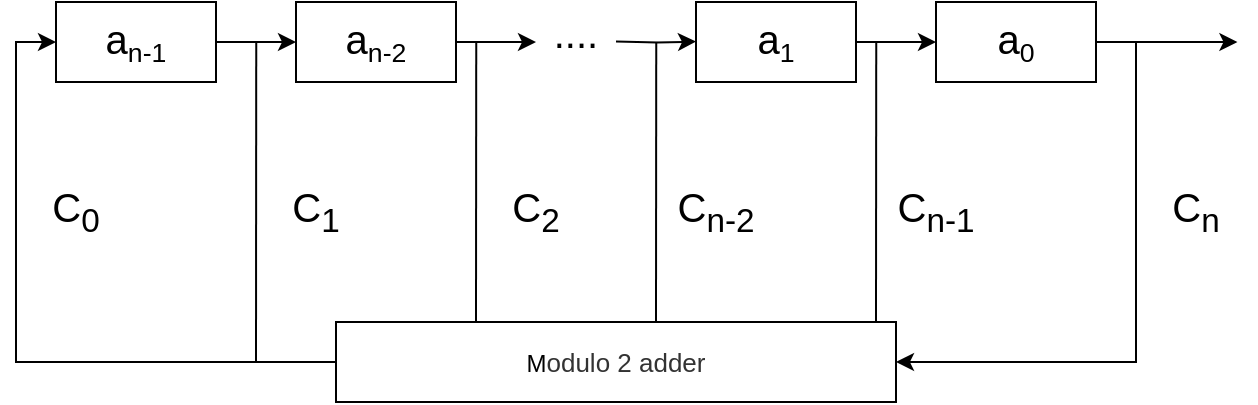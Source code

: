 <mxfile version="15.9.4" type="github">
  <diagram id="6TDEgZH6Zd8JmU5gfN_0" name="Page-1">
    <mxGraphModel dx="745" dy="967" grid="1" gridSize="10" guides="1" tooltips="1" connect="1" arrows="1" fold="1" page="1" pageScale="1" pageWidth="827" pageHeight="1169" math="0" shadow="0">
      <root>
        <mxCell id="0" />
        <mxCell id="1" parent="0" />
        <mxCell id="B0Yb1DbKpHn7RxCbsCc9-19" style="edgeStyle=orthogonalEdgeStyle;rounded=0;orthogonalLoop=1;jettySize=auto;html=1;fontSize=20;entryX=1;entryY=0.5;entryDx=0;entryDy=0;" edge="1" parent="1" source="B0Yb1DbKpHn7RxCbsCc9-2" target="B0Yb1DbKpHn7RxCbsCc9-20">
          <mxGeometry relative="1" as="geometry">
            <mxPoint x="620" y="500" as="targetPoint" />
            <Array as="points">
              <mxPoint x="600" y="340" />
              <mxPoint x="600" y="500" />
            </Array>
          </mxGeometry>
        </mxCell>
        <mxCell id="B0Yb1DbKpHn7RxCbsCc9-2" value="&lt;font style=&quot;font-size: 20px&quot;&gt;a&lt;/font&gt;&lt;font size=&quot;3&quot;&gt;&lt;sub&gt;0&lt;/sub&gt;&lt;/font&gt;" style="rounded=0;whiteSpace=wrap;html=1;" vertex="1" parent="1">
          <mxGeometry x="500" y="320" width="80" height="40" as="geometry" />
        </mxCell>
        <mxCell id="B0Yb1DbKpHn7RxCbsCc9-18" style="edgeStyle=orthogonalEdgeStyle;rounded=0;orthogonalLoop=1;jettySize=auto;html=1;entryX=0;entryY=0.5;entryDx=0;entryDy=0;fontSize=20;" edge="1" parent="1" source="B0Yb1DbKpHn7RxCbsCc9-8" target="B0Yb1DbKpHn7RxCbsCc9-2">
          <mxGeometry relative="1" as="geometry" />
        </mxCell>
        <mxCell id="B0Yb1DbKpHn7RxCbsCc9-8" value="&lt;font style=&quot;font-size: 20px&quot;&gt;a&lt;/font&gt;&lt;font size=&quot;3&quot;&gt;&lt;sub&gt;1&lt;/sub&gt;&lt;/font&gt;" style="rounded=0;whiteSpace=wrap;html=1;" vertex="1" parent="1">
          <mxGeometry x="380" y="320" width="80" height="40" as="geometry" />
        </mxCell>
        <mxCell id="B0Yb1DbKpHn7RxCbsCc9-17" style="edgeStyle=orthogonalEdgeStyle;rounded=0;orthogonalLoop=1;jettySize=auto;html=1;entryX=0;entryY=0.5;entryDx=0;entryDy=0;fontSize=20;" edge="1" parent="1" source="B0Yb1DbKpHn7RxCbsCc9-11" target="B0Yb1DbKpHn7RxCbsCc9-16">
          <mxGeometry relative="1" as="geometry" />
        </mxCell>
        <mxCell id="B0Yb1DbKpHn7RxCbsCc9-11" value="&lt;font style=&quot;font-size: 20px&quot;&gt;a&lt;/font&gt;&lt;font size=&quot;3&quot;&gt;&lt;sub&gt;n-1&lt;/sub&gt;&lt;/font&gt;" style="rounded=0;whiteSpace=wrap;html=1;" vertex="1" parent="1">
          <mxGeometry x="60" y="320" width="80" height="40" as="geometry" />
        </mxCell>
        <mxCell id="B0Yb1DbKpHn7RxCbsCc9-27" style="edgeStyle=orthogonalEdgeStyle;rounded=0;orthogonalLoop=1;jettySize=auto;html=1;fontSize=20;" edge="1" parent="1" source="B0Yb1DbKpHn7RxCbsCc9-16">
          <mxGeometry relative="1" as="geometry">
            <mxPoint x="300" y="340" as="targetPoint" />
          </mxGeometry>
        </mxCell>
        <mxCell id="B0Yb1DbKpHn7RxCbsCc9-16" value="&lt;font style=&quot;font-size: 20px&quot;&gt;a&lt;/font&gt;&lt;font size=&quot;3&quot;&gt;&lt;sub&gt;n-2&lt;/sub&gt;&lt;/font&gt;" style="rounded=0;whiteSpace=wrap;html=1;" vertex="1" parent="1">
          <mxGeometry x="180" y="320" width="80" height="40" as="geometry" />
        </mxCell>
        <mxCell id="B0Yb1DbKpHn7RxCbsCc9-21" style="edgeStyle=orthogonalEdgeStyle;rounded=0;orthogonalLoop=1;jettySize=auto;html=1;fontSize=20;entryX=0;entryY=0.5;entryDx=0;entryDy=0;" edge="1" parent="1" source="B0Yb1DbKpHn7RxCbsCc9-20" target="B0Yb1DbKpHn7RxCbsCc9-11">
          <mxGeometry relative="1" as="geometry">
            <mxPoint x="40" y="340" as="targetPoint" />
            <Array as="points">
              <mxPoint x="40" y="500" />
              <mxPoint x="40" y="340" />
            </Array>
          </mxGeometry>
        </mxCell>
        <mxCell id="B0Yb1DbKpHn7RxCbsCc9-20" value="&lt;span class=&quot;op_dict_text2&quot; style=&quot;float: left ; margin: 0px ; padding: 0px ; max-height: 60px ; overflow: hidden ; word-break: normal&quot;&gt;M&lt;a target=&quot;_blank&quot; href=&quot;http://www.baidu.com/link?url=7W8i1-Cz8W26zt4Qq9AyJISh-8PAU03k23rz2J2SI-WVyf8qZdsGWDhhY0k9yiNymMxolG5AYlm0-n-qb07FDMEwAaEWQh_nmJZd-ZsezIisiKixOiwvK3FIU5g7lgTh&quot; style=&quot;color: rgb(51 , 51 , 51) ; text-decoration: none ; font-size: 13px&quot;&gt;odulo 2 adder&lt;/a&gt;&lt;/span&gt;" style="rounded=0;whiteSpace=wrap;html=1;" vertex="1" parent="1">
          <mxGeometry x="200" y="480" width="280" height="40" as="geometry" />
        </mxCell>
        <mxCell id="B0Yb1DbKpHn7RxCbsCc9-26" value="" style="endArrow=none;html=1;rounded=0;fontSize=20;" edge="1" parent="1">
          <mxGeometry width="50" height="50" relative="1" as="geometry">
            <mxPoint x="160" y="500" as="sourcePoint" />
            <mxPoint x="160.12" y="340" as="targetPoint" />
          </mxGeometry>
        </mxCell>
        <mxCell id="B0Yb1DbKpHn7RxCbsCc9-30" value="...." style="text;html=1;strokeColor=none;fillColor=none;align=center;verticalAlign=middle;whiteSpace=wrap;rounded=0;fontSize=20;" vertex="1" parent="1">
          <mxGeometry x="290" y="320" width="60" height="30" as="geometry" />
        </mxCell>
        <mxCell id="B0Yb1DbKpHn7RxCbsCc9-31" style="edgeStyle=orthogonalEdgeStyle;rounded=0;orthogonalLoop=1;jettySize=auto;html=1;fontSize=20;" edge="1" parent="1">
          <mxGeometry relative="1" as="geometry">
            <mxPoint x="380" y="339.8" as="targetPoint" />
            <mxPoint x="340" y="339.8" as="sourcePoint" />
          </mxGeometry>
        </mxCell>
        <mxCell id="B0Yb1DbKpHn7RxCbsCc9-32" value="" style="endArrow=none;html=1;rounded=0;fontSize=20;" edge="1" parent="1">
          <mxGeometry width="50" height="50" relative="1" as="geometry">
            <mxPoint x="270" y="480" as="sourcePoint" />
            <mxPoint x="270.12" y="340" as="targetPoint" />
          </mxGeometry>
        </mxCell>
        <mxCell id="B0Yb1DbKpHn7RxCbsCc9-33" value="" style="endArrow=none;html=1;rounded=0;fontSize=20;" edge="1" parent="1">
          <mxGeometry width="50" height="50" relative="1" as="geometry">
            <mxPoint x="360" y="480" as="sourcePoint" />
            <mxPoint x="360.12" y="340" as="targetPoint" />
          </mxGeometry>
        </mxCell>
        <mxCell id="B0Yb1DbKpHn7RxCbsCc9-34" value="" style="endArrow=none;html=1;rounded=0;fontSize=20;" edge="1" parent="1">
          <mxGeometry width="50" height="50" relative="1" as="geometry">
            <mxPoint x="470" y="480" as="sourcePoint" />
            <mxPoint x="470.12" y="340" as="targetPoint" />
          </mxGeometry>
        </mxCell>
        <mxCell id="B0Yb1DbKpHn7RxCbsCc9-35" value="C&lt;sub&gt;0&lt;/sub&gt;" style="text;html=1;strokeColor=none;fillColor=none;align=center;verticalAlign=middle;whiteSpace=wrap;rounded=0;fontSize=20;" vertex="1" parent="1">
          <mxGeometry x="40" y="410" width="60" height="30" as="geometry" />
        </mxCell>
        <mxCell id="B0Yb1DbKpHn7RxCbsCc9-36" value="C&lt;sub&gt;1&lt;/sub&gt;" style="text;html=1;strokeColor=none;fillColor=none;align=center;verticalAlign=middle;whiteSpace=wrap;rounded=0;fontSize=20;" vertex="1" parent="1">
          <mxGeometry x="160" y="410" width="60" height="30" as="geometry" />
        </mxCell>
        <mxCell id="B0Yb1DbKpHn7RxCbsCc9-37" value="C&lt;sub&gt;2&lt;/sub&gt;" style="text;html=1;strokeColor=none;fillColor=none;align=center;verticalAlign=middle;whiteSpace=wrap;rounded=0;fontSize=20;" vertex="1" parent="1">
          <mxGeometry x="270" y="410" width="60" height="30" as="geometry" />
        </mxCell>
        <mxCell id="B0Yb1DbKpHn7RxCbsCc9-38" value="C&lt;sub&gt;n-2&lt;/sub&gt;" style="text;html=1;strokeColor=none;fillColor=none;align=center;verticalAlign=middle;whiteSpace=wrap;rounded=0;fontSize=20;" vertex="1" parent="1">
          <mxGeometry x="360" y="410" width="60" height="30" as="geometry" />
        </mxCell>
        <mxCell id="B0Yb1DbKpHn7RxCbsCc9-39" value="C&lt;sub&gt;n-1&lt;/sub&gt;" style="text;html=1;strokeColor=none;fillColor=none;align=center;verticalAlign=middle;whiteSpace=wrap;rounded=0;fontSize=20;" vertex="1" parent="1">
          <mxGeometry x="470" y="410" width="60" height="30" as="geometry" />
        </mxCell>
        <mxCell id="B0Yb1DbKpHn7RxCbsCc9-40" value="C&lt;sub&gt;n&lt;/sub&gt;" style="text;html=1;strokeColor=none;fillColor=none;align=center;verticalAlign=middle;whiteSpace=wrap;rounded=0;fontSize=20;" vertex="1" parent="1">
          <mxGeometry x="600" y="410" width="60" height="30" as="geometry" />
        </mxCell>
        <mxCell id="B0Yb1DbKpHn7RxCbsCc9-43" value="" style="endArrow=classic;html=1;rounded=0;fontSize=20;" edge="1" parent="1" source="B0Yb1DbKpHn7RxCbsCc9-2">
          <mxGeometry width="50" height="50" relative="1" as="geometry">
            <mxPoint x="580" y="390" as="sourcePoint" />
            <mxPoint x="650.711" y="340" as="targetPoint" />
          </mxGeometry>
        </mxCell>
      </root>
    </mxGraphModel>
  </diagram>
</mxfile>
